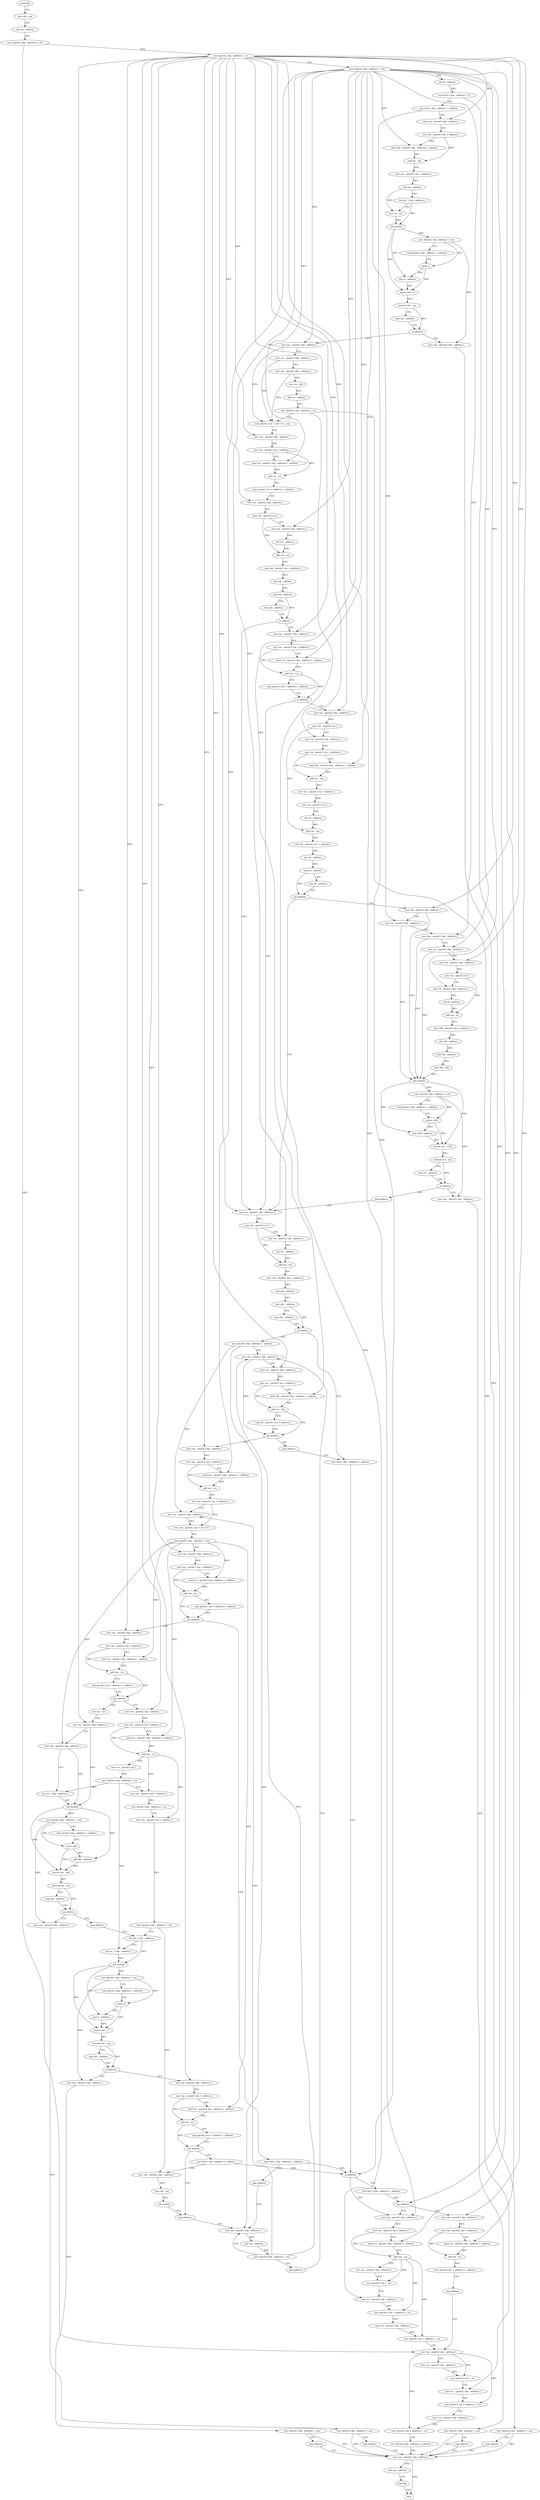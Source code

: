 digraph "func" {
"4273008" [label = "push rbp" ]
"4273009" [label = "mov rbp , rsp" ]
"4273012" [label = "sub rsp , address" ]
"4273016" [label = "mov qword [ rbp - address ] , rdi" ]
"4273020" [label = "mov qword [ rbp - address ] , rsi" ]
"4273024" [label = "mov qword [ rbp - address ] , rdx" ]
"4273028" [label = "and cl , address" ]
"4273031" [label = "mov byte [ rbp - address ] , cl" ]
"4273034" [label = "mov byte [ rbp - address ] , address" ]
"4273038" [label = "mov rax , qword [ rbp - address ]" ]
"4273042" [label = "mov rax , qword [ rax + address ]" ]
"4273046" [label = "imul rdx , qword [ rbp - address ] , address" ]
"4273054" [label = "add rax , rdx" ]
"4273057" [label = "mov rax , qword [ rax + address ]" ]
"4273061" [label = "add rax , address" ]
"4273067" [label = "lea rdi , [ rbp - address ]" ]
"4273071" [label = "mov rsi , rax" ]
"4273074" [label = "call symbol" ]
"4273079" [label = "mov dword [ rbp - address ] , eax" ]
"4273082" [label = "cmp dword [ rbp - address ] , address" ]
"4273086" [label = "setne cl" ]
"4273089" [label = "and cl , address" ]
"4273092" [label = "movzx eax , cl" ]
"4273095" [label = "movsxd rdx , eax" ]
"4273098" [label = "cmp rdx , address" ]
"4273102" [label = "je address" ]
"4273119" [label = "mov rax , qword [ rbp - address ]" ]
"4273108" [label = "mov eax , dword [ rbp - address ]" ]
"4273123" [label = "mov rcx , qword [ rbp - address ]" ]
"4273127" [label = "mov rdx , qword [ rbp - address ]" ]
"4273131" [label = "mov rsi , rdx" ]
"4273134" [label = "add rsi , address" ]
"4273141" [label = "mov qword [ rbp - address ] , rsi" ]
"4273145" [label = "mov qword [ rcx + rdx * 8 ] , rax" ]
"4273149" [label = "mov rax , qword [ rbp - address ]" ]
"4273153" [label = "mov rax , qword [ rax + address ]" ]
"4273157" [label = "imul rcx , qword [ rbp - address ] , address" ]
"4273165" [label = "add rax , rcx" ]
"4273168" [label = "mov qword [ rax + address ] , address" ]
"4273176" [label = "mov rax , qword [ rbp - address ]" ]
"4273180" [label = "mov rax , qword [ rax ]" ]
"4273183" [label = "mov rcx , qword [ rbp - address ]" ]
"4273187" [label = "shl rcx , address" ]
"4273191" [label = "add rax , rcx" ]
"4273194" [label = "mov edi , dword [ rax + address ]" ]
"4273197" [label = "shr edi , address" ]
"4273200" [label = "and edi , address" ]
"4273206" [label = "cmp edi , address" ]
"4273209" [label = "je address" ]
"4273408" [label = "mov rax , qword [ rbp - address ]" ]
"4273215" [label = "mov rax , qword [ rbp - address ]" ]
"4273111" [label = "mov dword [ rbp - address ] , eax" ]
"4273114" [label = "jmp address" ]
"4273957" [label = "mov eax , dword [ rbp - address ]" ]
"4273412" [label = "mov rax , qword [ rax ]" ]
"4273415" [label = "mov rcx , qword [ rbp - address ]" ]
"4273419" [label = "shl rcx , address" ]
"4273423" [label = "add rax , rcx" ]
"4273426" [label = "mov edx , dword [ rax + address ]" ]
"4273429" [label = "and edx , address" ]
"4273435" [label = "and edx , address" ]
"4273438" [label = "cmp edx , address" ]
"4273441" [label = "je address" ]
"4273829" [label = "test byte [ rbp - address ] , address" ]
"4273447" [label = "mov qword [ rbp - address ] , address" ]
"4273219" [label = "mov rax , qword [ rax + address ]" ]
"4273223" [label = "imul rcx , qword [ rbp - address ] , address" ]
"4273231" [label = "add rax , rcx" ]
"4273234" [label = "cmp qword [ rax + address ] , address" ]
"4273239" [label = "je address" ]
"4273245" [label = "mov rax , qword [ rbp - address ]" ]
"4273960" [label = "add rsp , address" ]
"4273964" [label = "pop rbp" ]
"4273965" [label = "retn" ]
"4273833" [label = "je address" ]
"4273881" [label = "mov rax , qword [ rbp - address ]" ]
"4273839" [label = "test byte [ rbp - address ] , address" ]
"4273455" [label = "mov rax , qword [ rbp - address ]" ]
"4273249" [label = "mov rax , qword [ rax ]" ]
"4273252" [label = "mov rcx , qword [ rbp - address ]" ]
"4273256" [label = "mov rcx , qword [ rcx + address ]" ]
"4273260" [label = "imul rdx , qword [ rbp - address ] , address" ]
"4273268" [label = "add rcx , rdx" ]
"4273271" [label = "mov rcx , qword [ rcx + address ]" ]
"4273275" [label = "mov rcx , qword [ rcx ]" ]
"4273278" [label = "shl rcx , address" ]
"4273282" [label = "add rax , rcx" ]
"4273285" [label = "mov esi , dword [ rax + address ]" ]
"4273288" [label = "shr esi , address" ]
"4273291" [label = "and esi , address" ]
"4273294" [label = "cmp esi , address" ]
"4273297" [label = "jne address" ]
"4273303" [label = "mov rdi , qword [ rbp - address ]" ]
"4273885" [label = "mov rax , qword [ rax + address ]" ]
"4273889" [label = "imul rcx , qword [ rbp - address ] , address" ]
"4273897" [label = "add rax , rcx" ]
"4273900" [label = "mov rcx , qword [ rbp - address ]" ]
"4273904" [label = "mov qword [ rax ] , rcx" ]
"4273907" [label = "mov rcx , qword [ rbp - address ]" ]
"4273911" [label = "mov qword [ rax + address ] , rcx" ]
"4273915" [label = "mov rcx , qword [ rbp - address ]" ]
"4273919" [label = "mov qword [ rax + address ] , rcx" ]
"4273923" [label = "mov rax , qword [ rbp - address ]" ]
"4273843" [label = "jne address" ]
"4273849" [label = "mov rax , qword [ rbp - address ]" ]
"4273824" [label = "jmp address" ]
"4273488" [label = "mov rax , qword [ rbp - address ]" ]
"4273492" [label = "mov rax , qword [ rax + address ]" ]
"4273496" [label = "imul rcx , qword [ rbp - address ] , address" ]
"4273504" [label = "add rax , rcx" ]
"4273507" [label = "mov rax , qword [ rax + address ]" ]
"4273511" [label = "mov rcx , qword [ rbp - address ]" ]
"4273515" [label = "mov rax , qword [ rax + rcx * 8 ]" ]
"4273519" [label = "mov qword [ rbp - address ] , rax" ]
"4273523" [label = "mov rax , qword [ rbp - address ]" ]
"4273527" [label = "mov rax , qword [ rax + address ]" ]
"4273531" [label = "imul rcx , qword [ rbp - address ] , address" ]
"4273539" [label = "add rax , rcx" ]
"4273542" [label = "cmp qword [ rax + address ] , address" ]
"4273547" [label = "jne address" ]
"4273562" [label = "mov rax , qword [ rbp - address ]" ]
"4273553" [label = "mov byte [ rbp - address ] , address" ]
"4273307" [label = "mov rsi , qword [ rbp - address ]" ]
"4273311" [label = "mov rdx , qword [ rbp - address ]" ]
"4273315" [label = "mov rcx , qword [ rbp - address ]" ]
"4273319" [label = "mov rax , qword [ rbp - address ]" ]
"4273323" [label = "mov rax , qword [ rax ]" ]
"4273326" [label = "mov r8 , qword [ rbp - address ]" ]
"4273330" [label = "shl r8 , address" ]
"4273334" [label = "add rax , r8" ]
"4273337" [label = "mov r9d , dword [ rax + address ]" ]
"4273341" [label = "shr r9d , address" ]
"4273345" [label = "and r9d , address" ]
"4273352" [label = "mov r8d , r9d" ]
"4273355" [label = "call symbol" ]
"4273360" [label = "mov dword [ rbp - address ] , eax" ]
"4273363" [label = "cmp dword [ rbp - address ] , address" ]
"4273367" [label = "setne r10b" ]
"4273371" [label = "and r10b , address" ]
"4273375" [label = "movzx eax , r10b" ]
"4273379" [label = "movsxd rcx , eax" ]
"4273382" [label = "cmp rcx , address" ]
"4273386" [label = "je address" ]
"4273403" [label = "jmp address" ]
"4273392" [label = "mov eax , dword [ rbp - address ]" ]
"4273853" [label = "mov rax , qword [ rax + address ]" ]
"4273857" [label = "imul rcx , qword [ rbp - address ] , address" ]
"4273865" [label = "add rax , rcx" ]
"4273868" [label = "mov qword [ rax + address ] , address" ]
"4273876" [label = "jmp address" ]
"4273566" [label = "mov rax , qword [ rax + address ]" ]
"4273570" [label = "imul rcx , qword [ rbp - address ] , address" ]
"4273578" [label = "add rax , rcx" ]
"4273581" [label = "cmp qword [ rax + address ] , address" ]
"4273586" [label = "jne address" ]
"4273659" [label = "mov rax , qword [ rbp - address ]" ]
"4273592" [label = "xor ecx , ecx" ]
"4273557" [label = "jmp address" ]
"4273805" [label = "mov rax , qword [ rbp - address ]" ]
"4273395" [label = "mov dword [ rbp - address ] , eax" ]
"4273398" [label = "jmp address" ]
"4273927" [label = "mov rcx , qword [ rbp - address ]" ]
"4273931" [label = "mov qword [ rax ] , rcx" ]
"4273934" [label = "mov rcx , qword [ rbp - address ]" ]
"4273938" [label = "mov qword [ rax + address ] , rcx" ]
"4273942" [label = "mov rcx , qword [ rbp - address ]" ]
"4273946" [label = "mov qword [ rax + address ] , rcx" ]
"4273950" [label = "mov dword [ rbp - address ] , address" ]
"4273663" [label = "mov rax , qword [ rax + address ]" ]
"4273667" [label = "imul rcx , qword [ rbp - address ] , address" ]
"4273675" [label = "add rax , rcx" ]
"4273678" [label = "mov rcx , qword [ rax ]" ]
"4273681" [label = "mov qword [ rbp - address ] , rcx" ]
"4273685" [label = "mov rcx , qword [ rax + address ]" ]
"4273689" [label = "mov qword [ rbp - address ] , rcx" ]
"4273693" [label = "mov rax , qword [ rax + address ]" ]
"4273697" [label = "mov qword [ rbp - address ] , rax" ]
"4273701" [label = "lea rdi , [ rbp - address ]" ]
"4273594" [label = "mov rsi , qword [ rbp - address ]" ]
"4273598" [label = "mov rdx , qword [ rbp - address ]" ]
"4273602" [label = "lea rdi , [ rbp - address ]" ]
"4273606" [label = "call symbol" ]
"4273611" [label = "mov dword [ rbp - address ] , eax" ]
"4273614" [label = "cmp dword [ rbp - address ] , address" ]
"4273618" [label = "setne r8b" ]
"4273622" [label = "and r8b , address" ]
"4273626" [label = "movzx eax , r8b" ]
"4273630" [label = "movsxd rdx , eax" ]
"4273633" [label = "cmp rdx , address" ]
"4273637" [label = "je address" ]
"4273654" [label = "jmp address" ]
"4273643" [label = "mov eax , dword [ rbp - address ]" ]
"4273809" [label = "add rax , address" ]
"4273815" [label = "mov qword [ rbp - address ] , rax" ]
"4273819" [label = "jmp address" ]
"4273754" [label = "mov rax , qword [ rbp - address ]" ]
"4273758" [label = "mov rax , qword [ rax + address ]" ]
"4273762" [label = "imul rcx , qword [ rbp - address ] , address" ]
"4273770" [label = "add rax , rcx" ]
"4273773" [label = "cmp qword [ rax + address ] , address" ]
"4273778" [label = "jne address" ]
"4273800" [label = "jmp address" ]
"4273784" [label = "mov byte [ rbp - address ] , address" ]
"4273743" [label = "mov eax , dword [ rbp - address ]" ]
"4273746" [label = "mov dword [ rbp - address ] , eax" ]
"4273749" [label = "jmp address" ]
"4273646" [label = "mov dword [ rbp - address ] , eax" ]
"4273649" [label = "jmp address" ]
"4273459" [label = "mov rcx , qword [ rbp - address ]" ]
"4273463" [label = "mov rcx , qword [ rcx + address ]" ]
"4273467" [label = "imul rdx , qword [ rbp - address ] , address" ]
"4273475" [label = "add rcx , rdx" ]
"4273478" [label = "cmp rax , qword [ rcx + address ]" ]
"4273482" [label = "jge address" ]
"4273788" [label = "mov rax , qword [ rbp - address ]" ]
"4273792" [label = "mov rdi , rax" ]
"4273795" [label = "call symbol" ]
"4273705" [label = "lea rsi , [ rbp - address ]" ]
"4273709" [label = "call symbol" ]
"4273714" [label = "mov dword [ rbp - address ] , eax" ]
"4273717" [label = "cmp dword [ rbp - address ] , address" ]
"4273721" [label = "setne cl" ]
"4273724" [label = "and cl , address" ]
"4273727" [label = "movzx eax , cl" ]
"4273730" [label = "movsxd rdx , eax" ]
"4273733" [label = "cmp rdx , address" ]
"4273737" [label = "je address" ]
"4273008" -> "4273009" [ label = "CFG" ]
"4273009" -> "4273012" [ label = "CFG" ]
"4273012" -> "4273016" [ label = "CFG" ]
"4273016" -> "4273020" [ label = "CFG" ]
"4273016" -> "4273923" [ label = "DFG" ]
"4273020" -> "4273024" [ label = "CFG" ]
"4273020" -> "4273038" [ label = "DFG" ]
"4273020" -> "4273149" [ label = "DFG" ]
"4273020" -> "4273176" [ label = "DFG" ]
"4273020" -> "4273408" [ label = "DFG" ]
"4273020" -> "4273215" [ label = "DFG" ]
"4273020" -> "4273245" [ label = "DFG" ]
"4273020" -> "4273252" [ label = "DFG" ]
"4273020" -> "4273881" [ label = "DFG" ]
"4273020" -> "4273459" [ label = "DFG" ]
"4273020" -> "4273303" [ label = "DFG" ]
"4273020" -> "4273319" [ label = "DFG" ]
"4273020" -> "4273849" [ label = "DFG" ]
"4273020" -> "4273488" [ label = "DFG" ]
"4273020" -> "4273523" [ label = "DFG" ]
"4273020" -> "4273562" [ label = "DFG" ]
"4273020" -> "4273659" [ label = "DFG" ]
"4273020" -> "4273594" [ label = "DFG" ]
"4273020" -> "4273754" [ label = "DFG" ]
"4273024" -> "4273028" [ label = "CFG" ]
"4273024" -> "4273046" [ label = "DFG" ]
"4273024" -> "4273119" [ label = "DFG" ]
"4273024" -> "4273157" [ label = "DFG" ]
"4273024" -> "4273183" [ label = "DFG" ]
"4273024" -> "4273415" [ label = "DFG" ]
"4273024" -> "4273223" [ label = "DFG" ]
"4273024" -> "4273260" [ label = "DFG" ]
"4273024" -> "4273889" [ label = "DFG" ]
"4273024" -> "4273467" [ label = "DFG" ]
"4273024" -> "4273307" [ label = "DFG" ]
"4273024" -> "4273311" [ label = "DFG" ]
"4273024" -> "4273315" [ label = "DFG" ]
"4273024" -> "4273326" [ label = "DFG" ]
"4273024" -> "4273857" [ label = "DFG" ]
"4273024" -> "4273496" [ label = "DFG" ]
"4273028" -> "4273031" [ label = "DFG" ]
"4273031" -> "4273034" [ label = "CFG" ]
"4273031" -> "4273843" [ label = "DFG" ]
"4273034" -> "4273038" [ label = "CFG" ]
"4273034" -> "4273833" [ label = "DFG" ]
"4273038" -> "4273042" [ label = "DFG" ]
"4273042" -> "4273046" [ label = "CFG" ]
"4273042" -> "4273054" [ label = "DFG" ]
"4273046" -> "4273054" [ label = "DFG" ]
"4273054" -> "4273057" [ label = "DFG" ]
"4273057" -> "4273061" [ label = "DFG" ]
"4273061" -> "4273067" [ label = "CFG" ]
"4273061" -> "4273071" [ label = "DFG" ]
"4273067" -> "4273071" [ label = "CFG" ]
"4273067" -> "4273074" [ label = "DFG" ]
"4273071" -> "4273074" [ label = "DFG" ]
"4273074" -> "4273079" [ label = "DFG" ]
"4273074" -> "4273089" [ label = "DFG" ]
"4273074" -> "4273092" [ label = "DFG" ]
"4273079" -> "4273082" [ label = "CFG" ]
"4273079" -> "4273086" [ label = "DFG" ]
"4273079" -> "4273108" [ label = "DFG" ]
"4273082" -> "4273086" [ label = "CFG" ]
"4273086" -> "4273089" [ label = "DFG" ]
"4273086" -> "4273092" [ label = "DFG" ]
"4273089" -> "4273092" [ label = "DFG" ]
"4273092" -> "4273095" [ label = "DFG" ]
"4273095" -> "4273098" [ label = "CFG" ]
"4273095" -> "4273102" [ label = "DFG" ]
"4273098" -> "4273102" [ label = "CFG" ]
"4273102" -> "4273119" [ label = "CFG" ]
"4273102" -> "4273108" [ label = "CFG" ]
"4273119" -> "4273123" [ label = "CFG" ]
"4273119" -> "4273145" [ label = "DFG" ]
"4273108" -> "4273111" [ label = "DFG" ]
"4273123" -> "4273127" [ label = "CFG" ]
"4273123" -> "4273145" [ label = "DFG" ]
"4273127" -> "4273131" [ label = "DFG" ]
"4273127" -> "4273145" [ label = "DFG" ]
"4273131" -> "4273134" [ label = "DFG" ]
"4273134" -> "4273141" [ label = "DFG" ]
"4273141" -> "4273145" [ label = "CFG" ]
"4273141" -> "4273907" [ label = "DFG" ]
"4273141" -> "4273934" [ label = "DFG" ]
"4273145" -> "4273149" [ label = "CFG" ]
"4273149" -> "4273153" [ label = "DFG" ]
"4273153" -> "4273157" [ label = "CFG" ]
"4273153" -> "4273165" [ label = "DFG" ]
"4273157" -> "4273165" [ label = "DFG" ]
"4273165" -> "4273168" [ label = "DFG" ]
"4273168" -> "4273176" [ label = "CFG" ]
"4273176" -> "4273180" [ label = "DFG" ]
"4273180" -> "4273183" [ label = "CFG" ]
"4273180" -> "4273191" [ label = "DFG" ]
"4273183" -> "4273187" [ label = "DFG" ]
"4273187" -> "4273191" [ label = "DFG" ]
"4273191" -> "4273194" [ label = "DFG" ]
"4273194" -> "4273197" [ label = "DFG" ]
"4273197" -> "4273200" [ label = "DFG" ]
"4273200" -> "4273206" [ label = "CFG" ]
"4273200" -> "4273209" [ label = "DFG" ]
"4273206" -> "4273209" [ label = "CFG" ]
"4273209" -> "4273408" [ label = "CFG" ]
"4273209" -> "4273215" [ label = "CFG" ]
"4273408" -> "4273412" [ label = "DFG" ]
"4273215" -> "4273219" [ label = "DFG" ]
"4273111" -> "4273114" [ label = "CFG" ]
"4273111" -> "4273957" [ label = "DFG" ]
"4273114" -> "4273957" [ label = "CFG" ]
"4273957" -> "4273960" [ label = "CFG" ]
"4273957" -> "4273965" [ label = "DFG" ]
"4273412" -> "4273415" [ label = "CFG" ]
"4273412" -> "4273423" [ label = "DFG" ]
"4273415" -> "4273419" [ label = "DFG" ]
"4273419" -> "4273423" [ label = "DFG" ]
"4273423" -> "4273426" [ label = "DFG" ]
"4273426" -> "4273429" [ label = "DFG" ]
"4273429" -> "4273435" [ label = "DFG" ]
"4273435" -> "4273438" [ label = "CFG" ]
"4273435" -> "4273441" [ label = "DFG" ]
"4273438" -> "4273441" [ label = "CFG" ]
"4273441" -> "4273829" [ label = "CFG" ]
"4273441" -> "4273447" [ label = "CFG" ]
"4273829" -> "4273833" [ label = "CFG" ]
"4273447" -> "4273455" [ label = "DFG" ]
"4273447" -> "4273511" [ label = "DFG" ]
"4273447" -> "4273805" [ label = "DFG" ]
"4273219" -> "4273223" [ label = "CFG" ]
"4273219" -> "4273231" [ label = "DFG" ]
"4273223" -> "4273231" [ label = "DFG" ]
"4273231" -> "4273234" [ label = "CFG" ]
"4273231" -> "4273239" [ label = "DFG" ]
"4273234" -> "4273239" [ label = "CFG" ]
"4273239" -> "4273408" [ label = "CFG" ]
"4273239" -> "4273245" [ label = "CFG" ]
"4273245" -> "4273249" [ label = "DFG" ]
"4273960" -> "4273964" [ label = "CFG" ]
"4273964" -> "4273965" [ label = "CFG" ]
"4273833" -> "4273881" [ label = "CFG" ]
"4273833" -> "4273839" [ label = "CFG" ]
"4273881" -> "4273885" [ label = "DFG" ]
"4273839" -> "4273843" [ label = "CFG" ]
"4273455" -> "4273459" [ label = "CFG" ]
"4273455" -> "4273482" [ label = "DFG" ]
"4273249" -> "4273252" [ label = "CFG" ]
"4273249" -> "4273282" [ label = "DFG" ]
"4273252" -> "4273256" [ label = "DFG" ]
"4273256" -> "4273260" [ label = "CFG" ]
"4273256" -> "4273268" [ label = "DFG" ]
"4273260" -> "4273268" [ label = "DFG" ]
"4273268" -> "4273271" [ label = "DFG" ]
"4273271" -> "4273275" [ label = "DFG" ]
"4273275" -> "4273278" [ label = "DFG" ]
"4273278" -> "4273282" [ label = "DFG" ]
"4273282" -> "4273285" [ label = "DFG" ]
"4273285" -> "4273288" [ label = "DFG" ]
"4273288" -> "4273291" [ label = "DFG" ]
"4273291" -> "4273294" [ label = "CFG" ]
"4273291" -> "4273297" [ label = "DFG" ]
"4273294" -> "4273297" [ label = "CFG" ]
"4273297" -> "4273408" [ label = "CFG" ]
"4273297" -> "4273303" [ label = "CFG" ]
"4273303" -> "4273307" [ label = "CFG" ]
"4273303" -> "4273355" [ label = "DFG" ]
"4273885" -> "4273889" [ label = "CFG" ]
"4273885" -> "4273897" [ label = "DFG" ]
"4273889" -> "4273897" [ label = "DFG" ]
"4273897" -> "4273900" [ label = "CFG" ]
"4273897" -> "4273904" [ label = "DFG" ]
"4273897" -> "4273911" [ label = "DFG" ]
"4273897" -> "4273919" [ label = "DFG" ]
"4273900" -> "4273904" [ label = "DFG" ]
"4273904" -> "4273907" [ label = "CFG" ]
"4273907" -> "4273911" [ label = "DFG" ]
"4273911" -> "4273915" [ label = "CFG" ]
"4273915" -> "4273919" [ label = "DFG" ]
"4273919" -> "4273923" [ label = "CFG" ]
"4273923" -> "4273927" [ label = "CFG" ]
"4273923" -> "4273931" [ label = "DFG" ]
"4273923" -> "4273938" [ label = "DFG" ]
"4273923" -> "4273946" [ label = "DFG" ]
"4273843" -> "4273881" [ label = "CFG" ]
"4273843" -> "4273849" [ label = "CFG" ]
"4273849" -> "4273853" [ label = "DFG" ]
"4273824" -> "4273829" [ label = "CFG" ]
"4273488" -> "4273492" [ label = "DFG" ]
"4273492" -> "4273496" [ label = "CFG" ]
"4273492" -> "4273504" [ label = "DFG" ]
"4273496" -> "4273504" [ label = "DFG" ]
"4273504" -> "4273507" [ label = "DFG" ]
"4273507" -> "4273511" [ label = "CFG" ]
"4273507" -> "4273515" [ label = "DFG" ]
"4273511" -> "4273515" [ label = "DFG" ]
"4273515" -> "4273519" [ label = "DFG" ]
"4273519" -> "4273523" [ label = "CFG" ]
"4273519" -> "4273531" [ label = "DFG" ]
"4273519" -> "4273570" [ label = "DFG" ]
"4273519" -> "4273667" [ label = "DFG" ]
"4273519" -> "4273598" [ label = "DFG" ]
"4273519" -> "4273762" [ label = "DFG" ]
"4273523" -> "4273527" [ label = "DFG" ]
"4273527" -> "4273531" [ label = "CFG" ]
"4273527" -> "4273539" [ label = "DFG" ]
"4273531" -> "4273539" [ label = "DFG" ]
"4273539" -> "4273542" [ label = "CFG" ]
"4273539" -> "4273547" [ label = "DFG" ]
"4273542" -> "4273547" [ label = "CFG" ]
"4273547" -> "4273562" [ label = "CFG" ]
"4273547" -> "4273553" [ label = "CFG" ]
"4273562" -> "4273566" [ label = "DFG" ]
"4273553" -> "4273557" [ label = "CFG" ]
"4273553" -> "4273833" [ label = "DFG" ]
"4273307" -> "4273311" [ label = "CFG" ]
"4273307" -> "4273355" [ label = "DFG" ]
"4273311" -> "4273315" [ label = "CFG" ]
"4273311" -> "4273355" [ label = "DFG" ]
"4273315" -> "4273319" [ label = "CFG" ]
"4273315" -> "4273355" [ label = "DFG" ]
"4273319" -> "4273323" [ label = "DFG" ]
"4273323" -> "4273326" [ label = "CFG" ]
"4273323" -> "4273334" [ label = "DFG" ]
"4273326" -> "4273330" [ label = "DFG" ]
"4273330" -> "4273334" [ label = "DFG" ]
"4273334" -> "4273337" [ label = "DFG" ]
"4273337" -> "4273341" [ label = "DFG" ]
"4273341" -> "4273345" [ label = "DFG" ]
"4273345" -> "4273352" [ label = "DFG" ]
"4273352" -> "4273355" [ label = "DFG" ]
"4273355" -> "4273360" [ label = "DFG" ]
"4273355" -> "4273371" [ label = "DFG" ]
"4273355" -> "4273375" [ label = "DFG" ]
"4273360" -> "4273363" [ label = "CFG" ]
"4273360" -> "4273367" [ label = "DFG" ]
"4273360" -> "4273392" [ label = "DFG" ]
"4273363" -> "4273367" [ label = "CFG" ]
"4273367" -> "4273371" [ label = "DFG" ]
"4273367" -> "4273375" [ label = "DFG" ]
"4273371" -> "4273375" [ label = "DFG" ]
"4273375" -> "4273379" [ label = "DFG" ]
"4273379" -> "4273382" [ label = "CFG" ]
"4273379" -> "4273386" [ label = "DFG" ]
"4273382" -> "4273386" [ label = "CFG" ]
"4273386" -> "4273403" [ label = "CFG" ]
"4273386" -> "4273392" [ label = "CFG" ]
"4273403" -> "4273408" [ label = "CFG" ]
"4273392" -> "4273395" [ label = "DFG" ]
"4273853" -> "4273857" [ label = "CFG" ]
"4273853" -> "4273865" [ label = "DFG" ]
"4273857" -> "4273865" [ label = "DFG" ]
"4273865" -> "4273868" [ label = "DFG" ]
"4273868" -> "4273876" [ label = "CFG" ]
"4273876" -> "4273923" [ label = "CFG" ]
"4273566" -> "4273570" [ label = "CFG" ]
"4273566" -> "4273578" [ label = "DFG" ]
"4273570" -> "4273578" [ label = "DFG" ]
"4273578" -> "4273581" [ label = "CFG" ]
"4273578" -> "4273586" [ label = "DFG" ]
"4273581" -> "4273586" [ label = "CFG" ]
"4273586" -> "4273659" [ label = "CFG" ]
"4273586" -> "4273592" [ label = "CFG" ]
"4273659" -> "4273663" [ label = "DFG" ]
"4273592" -> "4273594" [ label = "CFG" ]
"4273557" -> "4273805" [ label = "CFG" ]
"4273805" -> "4273809" [ label = "DFG" ]
"4273395" -> "4273398" [ label = "CFG" ]
"4273395" -> "4273957" [ label = "DFG" ]
"4273398" -> "4273957" [ label = "CFG" ]
"4273927" -> "4273931" [ label = "DFG" ]
"4273931" -> "4273934" [ label = "CFG" ]
"4273934" -> "4273938" [ label = "DFG" ]
"4273938" -> "4273942" [ label = "CFG" ]
"4273942" -> "4273946" [ label = "DFG" ]
"4273946" -> "4273950" [ label = "CFG" ]
"4273950" -> "4273957" [ label = "DFG" ]
"4273663" -> "4273667" [ label = "CFG" ]
"4273663" -> "4273675" [ label = "DFG" ]
"4273667" -> "4273675" [ label = "DFG" ]
"4273675" -> "4273678" [ label = "DFG" ]
"4273675" -> "4273685" [ label = "DFG" ]
"4273675" -> "4273693" [ label = "DFG" ]
"4273678" -> "4273681" [ label = "DFG" ]
"4273681" -> "4273685" [ label = "CFG" ]
"4273681" -> "4273602" [ label = "DFG" ]
"4273681" -> "4273705" [ label = "DFG" ]
"4273685" -> "4273689" [ label = "DFG" ]
"4273689" -> "4273693" [ label = "CFG" ]
"4273693" -> "4273697" [ label = "DFG" ]
"4273697" -> "4273701" [ label = "CFG" ]
"4273697" -> "4273788" [ label = "DFG" ]
"4273701" -> "4273705" [ label = "CFG" ]
"4273701" -> "4273709" [ label = "DFG" ]
"4273594" -> "4273598" [ label = "CFG" ]
"4273594" -> "4273606" [ label = "DFG" ]
"4273598" -> "4273602" [ label = "CFG" ]
"4273598" -> "4273606" [ label = "DFG" ]
"4273602" -> "4273606" [ label = "DFG" ]
"4273606" -> "4273611" [ label = "DFG" ]
"4273606" -> "4273622" [ label = "DFG" ]
"4273606" -> "4273626" [ label = "DFG" ]
"4273611" -> "4273614" [ label = "CFG" ]
"4273611" -> "4273618" [ label = "DFG" ]
"4273611" -> "4273643" [ label = "DFG" ]
"4273614" -> "4273618" [ label = "CFG" ]
"4273618" -> "4273622" [ label = "DFG" ]
"4273618" -> "4273626" [ label = "DFG" ]
"4273622" -> "4273626" [ label = "DFG" ]
"4273626" -> "4273630" [ label = "DFG" ]
"4273630" -> "4273633" [ label = "CFG" ]
"4273630" -> "4273637" [ label = "DFG" ]
"4273633" -> "4273637" [ label = "CFG" ]
"4273637" -> "4273654" [ label = "CFG" ]
"4273637" -> "4273643" [ label = "CFG" ]
"4273654" -> "4273701" [ label = "CFG" ]
"4273643" -> "4273646" [ label = "DFG" ]
"4273809" -> "4273815" [ label = "DFG" ]
"4273815" -> "4273819" [ label = "CFG" ]
"4273815" -> "4273455" [ label = "DFG" ]
"4273815" -> "4273511" [ label = "DFG" ]
"4273815" -> "4273805" [ label = "DFG" ]
"4273819" -> "4273455" [ label = "CFG" ]
"4273754" -> "4273758" [ label = "DFG" ]
"4273758" -> "4273762" [ label = "CFG" ]
"4273758" -> "4273770" [ label = "DFG" ]
"4273762" -> "4273770" [ label = "DFG" ]
"4273770" -> "4273773" [ label = "CFG" ]
"4273770" -> "4273778" [ label = "DFG" ]
"4273773" -> "4273778" [ label = "CFG" ]
"4273778" -> "4273800" [ label = "CFG" ]
"4273778" -> "4273784" [ label = "CFG" ]
"4273800" -> "4273805" [ label = "CFG" ]
"4273784" -> "4273788" [ label = "CFG" ]
"4273784" -> "4273833" [ label = "DFG" ]
"4273743" -> "4273746" [ label = "DFG" ]
"4273746" -> "4273749" [ label = "CFG" ]
"4273746" -> "4273957" [ label = "DFG" ]
"4273749" -> "4273957" [ label = "CFG" ]
"4273646" -> "4273649" [ label = "CFG" ]
"4273646" -> "4273957" [ label = "DFG" ]
"4273649" -> "4273957" [ label = "CFG" ]
"4273459" -> "4273463" [ label = "DFG" ]
"4273463" -> "4273467" [ label = "CFG" ]
"4273463" -> "4273475" [ label = "DFG" ]
"4273467" -> "4273475" [ label = "DFG" ]
"4273475" -> "4273478" [ label = "CFG" ]
"4273475" -> "4273482" [ label = "DFG" ]
"4273478" -> "4273482" [ label = "CFG" ]
"4273482" -> "4273824" [ label = "CFG" ]
"4273482" -> "4273488" [ label = "CFG" ]
"4273788" -> "4273792" [ label = "DFG" ]
"4273792" -> "4273795" [ label = "DFG" ]
"4273795" -> "4273800" [ label = "CFG" ]
"4273705" -> "4273709" [ label = "DFG" ]
"4273709" -> "4273714" [ label = "DFG" ]
"4273709" -> "4273724" [ label = "DFG" ]
"4273709" -> "4273727" [ label = "DFG" ]
"4273714" -> "4273717" [ label = "CFG" ]
"4273714" -> "4273721" [ label = "DFG" ]
"4273714" -> "4273743" [ label = "DFG" ]
"4273717" -> "4273721" [ label = "CFG" ]
"4273721" -> "4273724" [ label = "DFG" ]
"4273721" -> "4273727" [ label = "DFG" ]
"4273724" -> "4273727" [ label = "DFG" ]
"4273727" -> "4273730" [ label = "DFG" ]
"4273730" -> "4273733" [ label = "CFG" ]
"4273730" -> "4273737" [ label = "DFG" ]
"4273733" -> "4273737" [ label = "CFG" ]
"4273737" -> "4273754" [ label = "CFG" ]
"4273737" -> "4273743" [ label = "CFG" ]
}
